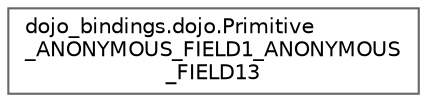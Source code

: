 digraph "Graphical Class Hierarchy"
{
 // LATEX_PDF_SIZE
  bgcolor="transparent";
  edge [fontname=Helvetica,fontsize=10,labelfontname=Helvetica,labelfontsize=10];
  node [fontname=Helvetica,fontsize=10,shape=box,height=0.2,width=0.4];
  rankdir="LR";
  Node0 [id="Node000000",label="dojo_bindings.dojo.Primitive\l_ANONYMOUS_FIELD1_ANONYMOUS\l_FIELD13",height=0.2,width=0.4,color="grey40", fillcolor="white", style="filled",URL="$structdojo__bindings_1_1dojo_1_1_primitive___a_n_o_n_y_m_o_u_s___f_i_e_l_d1___a_n_o_n_y_m_o_u_s___f_i_e_l_d13.html",tooltip=" "];
}
